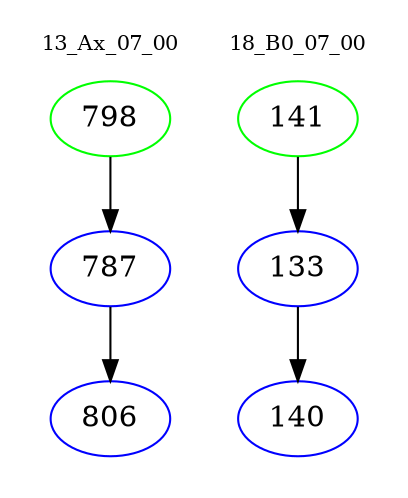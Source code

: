 digraph{
subgraph cluster_0 {
color = white
label = "13_Ax_07_00";
fontsize=10;
T0_798 [label="798", color="green"]
T0_798 -> T0_787 [color="black"]
T0_787 [label="787", color="blue"]
T0_787 -> T0_806 [color="black"]
T0_806 [label="806", color="blue"]
}
subgraph cluster_1 {
color = white
label = "18_B0_07_00";
fontsize=10;
T1_141 [label="141", color="green"]
T1_141 -> T1_133 [color="black"]
T1_133 [label="133", color="blue"]
T1_133 -> T1_140 [color="black"]
T1_140 [label="140", color="blue"]
}
}
